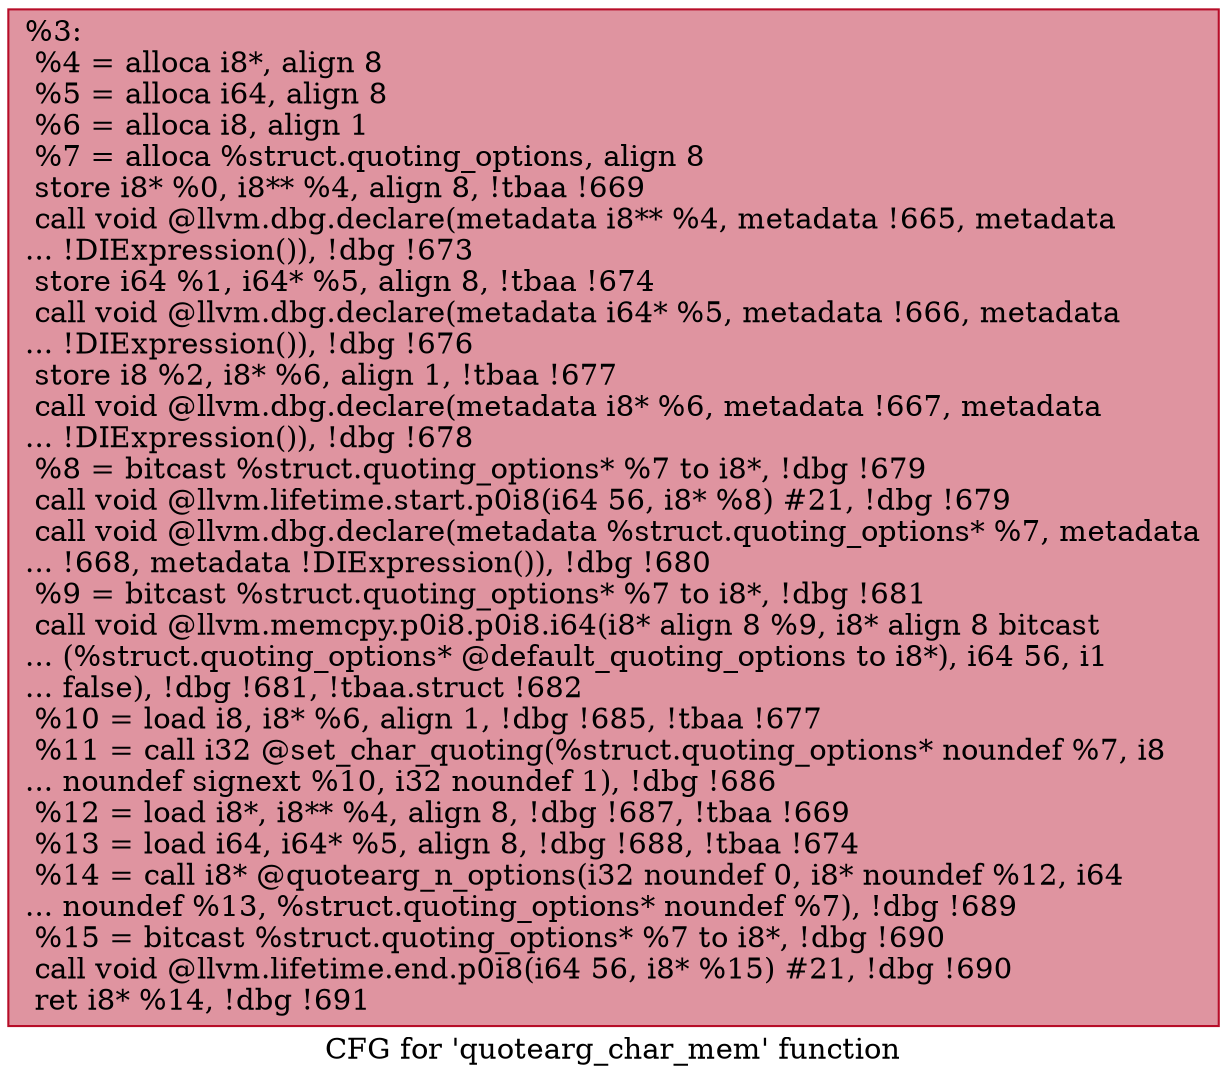 digraph "CFG for 'quotearg_char_mem' function" {
	label="CFG for 'quotearg_char_mem' function";

	Node0x23390b0 [shape=record,color="#b70d28ff", style=filled, fillcolor="#b70d2870",label="{%3:\l  %4 = alloca i8*, align 8\l  %5 = alloca i64, align 8\l  %6 = alloca i8, align 1\l  %7 = alloca %struct.quoting_options, align 8\l  store i8* %0, i8** %4, align 8, !tbaa !669\l  call void @llvm.dbg.declare(metadata i8** %4, metadata !665, metadata\l... !DIExpression()), !dbg !673\l  store i64 %1, i64* %5, align 8, !tbaa !674\l  call void @llvm.dbg.declare(metadata i64* %5, metadata !666, metadata\l... !DIExpression()), !dbg !676\l  store i8 %2, i8* %6, align 1, !tbaa !677\l  call void @llvm.dbg.declare(metadata i8* %6, metadata !667, metadata\l... !DIExpression()), !dbg !678\l  %8 = bitcast %struct.quoting_options* %7 to i8*, !dbg !679\l  call void @llvm.lifetime.start.p0i8(i64 56, i8* %8) #21, !dbg !679\l  call void @llvm.dbg.declare(metadata %struct.quoting_options* %7, metadata\l... !668, metadata !DIExpression()), !dbg !680\l  %9 = bitcast %struct.quoting_options* %7 to i8*, !dbg !681\l  call void @llvm.memcpy.p0i8.p0i8.i64(i8* align 8 %9, i8* align 8 bitcast\l... (%struct.quoting_options* @default_quoting_options to i8*), i64 56, i1\l... false), !dbg !681, !tbaa.struct !682\l  %10 = load i8, i8* %6, align 1, !dbg !685, !tbaa !677\l  %11 = call i32 @set_char_quoting(%struct.quoting_options* noundef %7, i8\l... noundef signext %10, i32 noundef 1), !dbg !686\l  %12 = load i8*, i8** %4, align 8, !dbg !687, !tbaa !669\l  %13 = load i64, i64* %5, align 8, !dbg !688, !tbaa !674\l  %14 = call i8* @quotearg_n_options(i32 noundef 0, i8* noundef %12, i64\l... noundef %13, %struct.quoting_options* noundef %7), !dbg !689\l  %15 = bitcast %struct.quoting_options* %7 to i8*, !dbg !690\l  call void @llvm.lifetime.end.p0i8(i64 56, i8* %15) #21, !dbg !690\l  ret i8* %14, !dbg !691\l}"];
}
